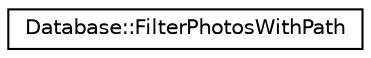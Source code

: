 digraph "Graphical Class Hierarchy"
{
 // LATEX_PDF_SIZE
  edge [fontname="Helvetica",fontsize="10",labelfontname="Helvetica",labelfontsize="10"];
  node [fontname="Helvetica",fontsize="10",shape=record];
  rankdir="LR";
  Node0 [label="Database::FilterPhotosWithPath",height=0.2,width=0.4,color="black", fillcolor="white", style="filled",URL="$struct_database_1_1_filter_photos_with_path.html",tooltip=" "];
}
